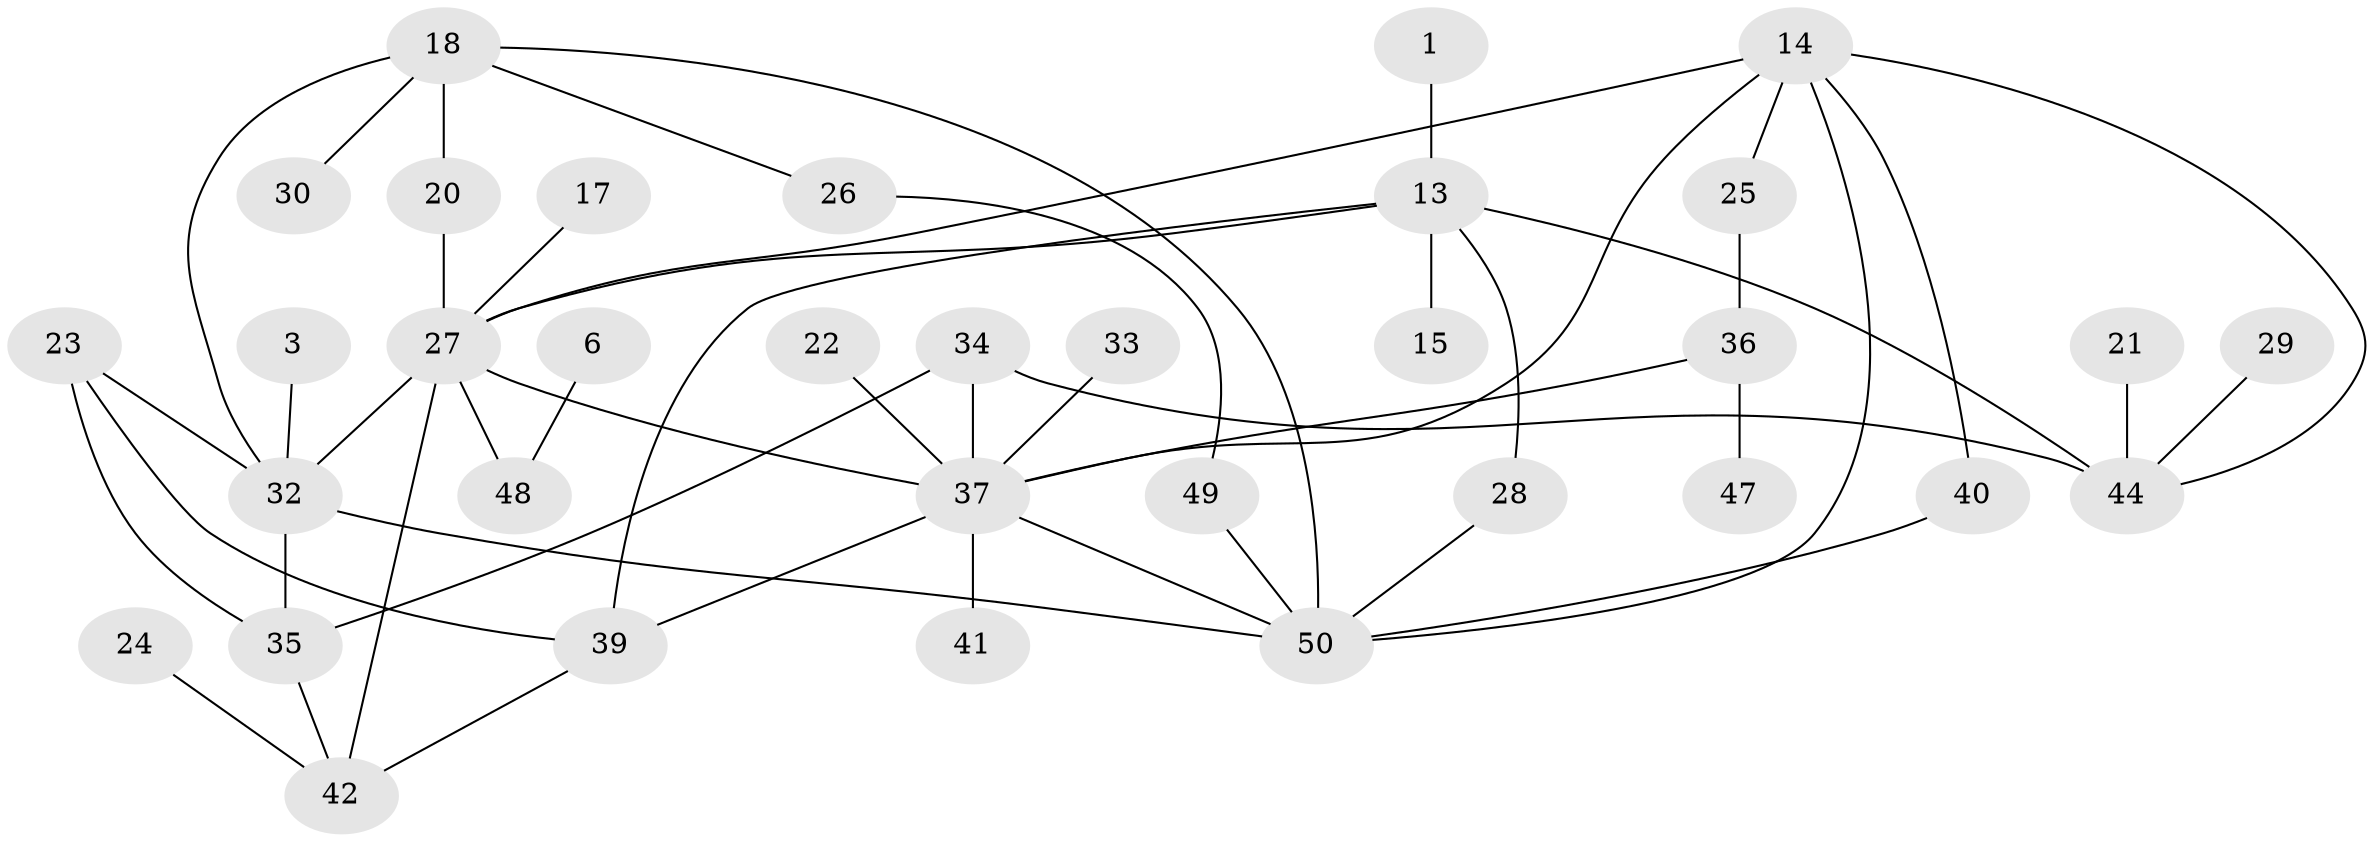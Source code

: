 // original degree distribution, {3: 0.20202020202020202, 1: 0.2727272727272727, 2: 0.20202020202020202, 4: 0.12121212121212122, 0: 0.15151515151515152, 5: 0.04040404040404041, 7: 0.010101010101010102}
// Generated by graph-tools (version 1.1) at 2025/49/03/09/25 03:49:15]
// undirected, 34 vertices, 50 edges
graph export_dot {
graph [start="1"]
  node [color=gray90,style=filled];
  1;
  3;
  6;
  13;
  14;
  15;
  17;
  18;
  20;
  21;
  22;
  23;
  24;
  25;
  26;
  27;
  28;
  29;
  30;
  32;
  33;
  34;
  35;
  36;
  37;
  39;
  40;
  41;
  42;
  44;
  47;
  48;
  49;
  50;
  1 -- 13 [weight=1.0];
  3 -- 32 [weight=1.0];
  6 -- 48 [weight=1.0];
  13 -- 15 [weight=1.0];
  13 -- 27 [weight=1.0];
  13 -- 28 [weight=1.0];
  13 -- 39 [weight=1.0];
  13 -- 44 [weight=1.0];
  14 -- 25 [weight=1.0];
  14 -- 27 [weight=1.0];
  14 -- 37 [weight=1.0];
  14 -- 40 [weight=1.0];
  14 -- 44 [weight=1.0];
  14 -- 50 [weight=1.0];
  17 -- 27 [weight=1.0];
  18 -- 20 [weight=1.0];
  18 -- 26 [weight=1.0];
  18 -- 30 [weight=1.0];
  18 -- 32 [weight=1.0];
  18 -- 50 [weight=1.0];
  20 -- 27 [weight=1.0];
  21 -- 44 [weight=1.0];
  22 -- 37 [weight=1.0];
  23 -- 32 [weight=1.0];
  23 -- 35 [weight=1.0];
  23 -- 39 [weight=1.0];
  24 -- 42 [weight=1.0];
  25 -- 36 [weight=1.0];
  26 -- 49 [weight=1.0];
  27 -- 32 [weight=1.0];
  27 -- 37 [weight=1.0];
  27 -- 42 [weight=1.0];
  27 -- 48 [weight=1.0];
  28 -- 50 [weight=1.0];
  29 -- 44 [weight=1.0];
  32 -- 35 [weight=1.0];
  32 -- 50 [weight=1.0];
  33 -- 37 [weight=1.0];
  34 -- 35 [weight=1.0];
  34 -- 37 [weight=2.0];
  34 -- 44 [weight=1.0];
  35 -- 42 [weight=1.0];
  36 -- 37 [weight=1.0];
  36 -- 47 [weight=1.0];
  37 -- 39 [weight=1.0];
  37 -- 41 [weight=1.0];
  37 -- 50 [weight=1.0];
  39 -- 42 [weight=1.0];
  40 -- 50 [weight=1.0];
  49 -- 50 [weight=1.0];
}
